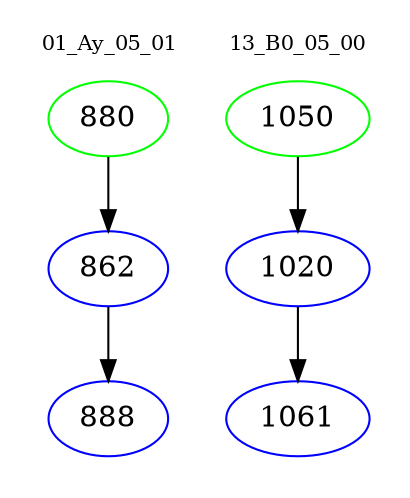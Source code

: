 digraph{
subgraph cluster_0 {
color = white
label = "01_Ay_05_01";
fontsize=10;
T0_880 [label="880", color="green"]
T0_880 -> T0_862 [color="black"]
T0_862 [label="862", color="blue"]
T0_862 -> T0_888 [color="black"]
T0_888 [label="888", color="blue"]
}
subgraph cluster_1 {
color = white
label = "13_B0_05_00";
fontsize=10;
T1_1050 [label="1050", color="green"]
T1_1050 -> T1_1020 [color="black"]
T1_1020 [label="1020", color="blue"]
T1_1020 -> T1_1061 [color="black"]
T1_1061 [label="1061", color="blue"]
}
}
